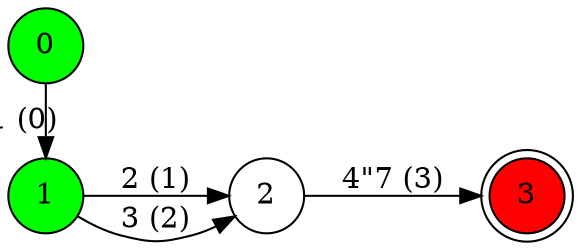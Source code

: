 digraph G {
rankdir = LR
node [shape = circle]
0[style=filled, fillcolor=green]
1[style=filled, fillcolor=green]
3[shape = doublecircle, style=filled, fillcolor=red]
{ rank=same; 0 1 }
{ rank=min; 0 1 }
{ rank=same; 3 }
{ rank=max; 3 }
0 -> 1 [label="1 (0)"]; 
1 -> 2 [label="2 (1)"]; 
1 -> 2 [label="3 (2)"]; 
2 -> 3 [label="4\"7 (3)"]; 

}